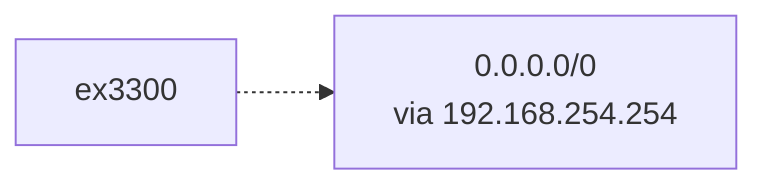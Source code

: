 graph LR
    ex3300["ex3300"]
    ex3300_route_0["0.0.0.0/0<br/>via 192.168.254.254"]
    ex3300 -.-> ex3300_route_0